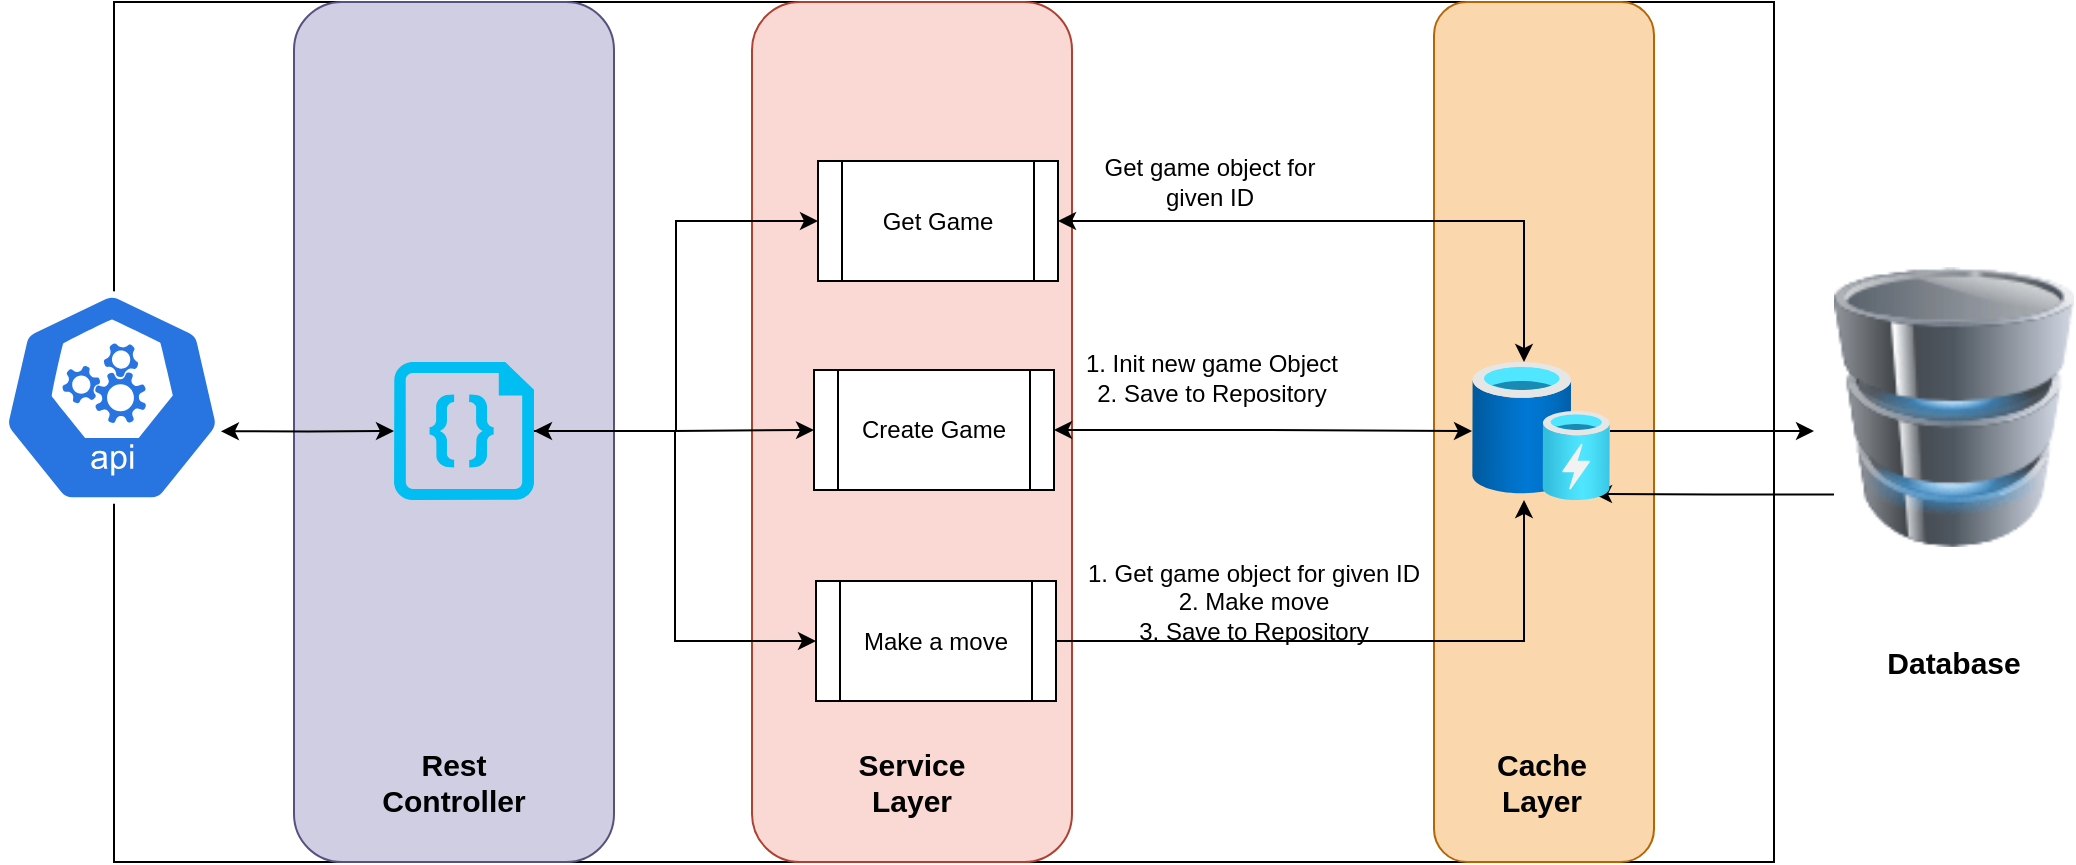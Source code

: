<mxfile version="14.4.9"><diagram id="pWhrqyWz43w0yvrfSbT0" name="Page-1"><mxGraphModel dx="2253" dy="800" grid="1" gridSize="10" guides="1" tooltips="1" connect="1" arrows="1" fold="1" page="1" pageScale="1" pageWidth="827" pageHeight="1169" math="0" shadow="0"><root><mxCell id="0"/><mxCell id="1" parent="0"/><mxCell id="61YsxQRjPfyKOO7QYDFJ-7" value="" style="rounded=0;whiteSpace=wrap;html=1;" vertex="1" parent="1"><mxGeometry x="-220" y="50" width="830" height="430" as="geometry"/></mxCell><mxCell id="61YsxQRjPfyKOO7QYDFJ-25" value="" style="rounded=1;whiteSpace=wrap;html=1;fillColor=#fad7ac;strokeColor=#b46504;" vertex="1" parent="1"><mxGeometry x="440" y="50" width="110" height="430" as="geometry"/></mxCell><mxCell id="61YsxQRjPfyKOO7QYDFJ-24" value="" style="rounded=1;whiteSpace=wrap;html=1;fillColor=#fad9d5;strokeColor=#ae4132;" vertex="1" parent="1"><mxGeometry x="99" y="50" width="160" height="430" as="geometry"/></mxCell><mxCell id="61YsxQRjPfyKOO7QYDFJ-23" value="" style="rounded=1;whiteSpace=wrap;html=1;fillColor=#d0cee2;strokeColor=#56517e;" vertex="1" parent="1"><mxGeometry x="-130" y="50" width="160" height="430" as="geometry"/></mxCell><mxCell id="61YsxQRjPfyKOO7QYDFJ-12" style="edgeStyle=orthogonalEdgeStyle;rounded=0;orthogonalLoop=1;jettySize=auto;html=1;exitX=1;exitY=0.5;exitDx=0;exitDy=0;exitPerimeter=0;" edge="1" parent="1" source="61YsxQRjPfyKOO7QYDFJ-21" target="61YsxQRjPfyKOO7QYDFJ-10"><mxGeometry relative="1" as="geometry"/></mxCell><mxCell id="61YsxQRjPfyKOO7QYDFJ-13" style="edgeStyle=orthogonalEdgeStyle;rounded=0;orthogonalLoop=1;jettySize=auto;html=1;exitX=1;exitY=0.5;exitDx=0;exitDy=0;exitPerimeter=0;entryX=0;entryY=0.5;entryDx=0;entryDy=0;startArrow=classic;startFill=1;" edge="1" parent="1" source="61YsxQRjPfyKOO7QYDFJ-21" target="61YsxQRjPfyKOO7QYDFJ-9"><mxGeometry relative="1" as="geometry"/></mxCell><mxCell id="61YsxQRjPfyKOO7QYDFJ-14" style="edgeStyle=orthogonalEdgeStyle;rounded=0;orthogonalLoop=1;jettySize=auto;html=1;entryX=0;entryY=0.5;entryDx=0;entryDy=0;" edge="1" parent="1" source="61YsxQRjPfyKOO7QYDFJ-21" target="61YsxQRjPfyKOO7QYDFJ-11"><mxGeometry relative="1" as="geometry"/></mxCell><mxCell id="61YsxQRjPfyKOO7QYDFJ-22" style="edgeStyle=orthogonalEdgeStyle;rounded=0;orthogonalLoop=1;jettySize=auto;html=1;exitX=0.995;exitY=0.63;exitDx=0;exitDy=0;exitPerimeter=0;startArrow=classic;startFill=1;" edge="1" parent="1" source="61YsxQRjPfyKOO7QYDFJ-1" target="61YsxQRjPfyKOO7QYDFJ-21"><mxGeometry relative="1" as="geometry"/></mxCell><mxCell id="61YsxQRjPfyKOO7QYDFJ-1" value="" style="html=1;dashed=0;whitespace=wrap;fillColor=#2875E2;strokeColor=#ffffff;points=[[0.005,0.63,0],[0.1,0.2,0],[0.9,0.2,0],[0.5,0,0],[0.995,0.63,0],[0.72,0.99,0],[0.5,1,0],[0.28,0.99,0]];shape=mxgraph.kubernetes.icon;prIcon=api" vertex="1" parent="1"><mxGeometry x="-276" y="182.75" width="110" height="130" as="geometry"/></mxCell><mxCell id="61YsxQRjPfyKOO7QYDFJ-6" style="edgeStyle=orthogonalEdgeStyle;rounded=0;orthogonalLoop=1;jettySize=auto;html=1;exitX=0;exitY=0.75;exitDx=0;exitDy=0;" edge="1" parent="1" source="61YsxQRjPfyKOO7QYDFJ-3"><mxGeometry relative="1" as="geometry"><mxPoint x="520" y="296" as="targetPoint"/></mxGeometry></mxCell><mxCell id="61YsxQRjPfyKOO7QYDFJ-3" value="" style="image;html=1;image=img/lib/clip_art/computers/Database_128x128.png" vertex="1" parent="1"><mxGeometry x="640" y="165" width="120" height="175" as="geometry"/></mxCell><mxCell id="61YsxQRjPfyKOO7QYDFJ-5" style="edgeStyle=orthogonalEdgeStyle;rounded=0;orthogonalLoop=1;jettySize=auto;html=1;" edge="1" parent="1" source="61YsxQRjPfyKOO7QYDFJ-4"><mxGeometry relative="1" as="geometry"><mxPoint x="630" y="264.5" as="targetPoint"/></mxGeometry></mxCell><mxCell id="61YsxQRjPfyKOO7QYDFJ-4" value="" style="aspect=fixed;html=1;points=[];align=center;image;fontSize=12;image=img/lib/azure2/general/Cache.svg;" vertex="1" parent="1"><mxGeometry x="459" y="230" width="69" height="69" as="geometry"/></mxCell><mxCell id="61YsxQRjPfyKOO7QYDFJ-15" style="edgeStyle=orthogonalEdgeStyle;rounded=0;orthogonalLoop=1;jettySize=auto;html=1;exitX=1;exitY=0.5;exitDx=0;exitDy=0;startArrow=classic;startFill=1;" edge="1" parent="1" source="61YsxQRjPfyKOO7QYDFJ-9" target="61YsxQRjPfyKOO7QYDFJ-4"><mxGeometry relative="1" as="geometry"><mxPoint x="470" y="212" as="targetPoint"/><Array as="points"><mxPoint x="485" y="160"/></Array></mxGeometry></mxCell><mxCell id="61YsxQRjPfyKOO7QYDFJ-9" value="Get Game" style="shape=process;whiteSpace=wrap;html=1;backgroundOutline=1;" vertex="1" parent="1"><mxGeometry x="132" y="129.5" width="120" height="60" as="geometry"/></mxCell><mxCell id="61YsxQRjPfyKOO7QYDFJ-16" style="edgeStyle=orthogonalEdgeStyle;rounded=0;orthogonalLoop=1;jettySize=auto;html=1;exitX=1;exitY=0.5;exitDx=0;exitDy=0;startArrow=classic;startFill=1;" edge="1" parent="1" source="61YsxQRjPfyKOO7QYDFJ-10" target="61YsxQRjPfyKOO7QYDFJ-4"><mxGeometry relative="1" as="geometry"><mxPoint x="231" y="264.6" as="targetPoint"/></mxGeometry></mxCell><mxCell id="61YsxQRjPfyKOO7QYDFJ-10" value="Create Game" style="shape=process;whiteSpace=wrap;html=1;backgroundOutline=1;" vertex="1" parent="1"><mxGeometry x="130" y="234" width="120" height="60" as="geometry"/></mxCell><mxCell id="61YsxQRjPfyKOO7QYDFJ-17" style="edgeStyle=orthogonalEdgeStyle;rounded=0;orthogonalLoop=1;jettySize=auto;html=1;exitX=1;exitY=0.5;exitDx=0;exitDy=0;" edge="1" parent="1" source="61YsxQRjPfyKOO7QYDFJ-11" target="61YsxQRjPfyKOO7QYDFJ-4"><mxGeometry relative="1" as="geometry"><mxPoint x="295.3" y="316.75" as="targetPoint"/><Array as="points"><mxPoint x="485" y="370"/></Array></mxGeometry></mxCell><mxCell id="61YsxQRjPfyKOO7QYDFJ-11" value="Make a move" style="shape=process;whiteSpace=wrap;html=1;backgroundOutline=1;" vertex="1" parent="1"><mxGeometry x="131" y="339.5" width="120" height="60" as="geometry"/></mxCell><mxCell id="61YsxQRjPfyKOO7QYDFJ-18" value="Get game object for given ID" style="text;html=1;strokeColor=none;fillColor=none;align=center;verticalAlign=middle;whiteSpace=wrap;rounded=0;" vertex="1" parent="1"><mxGeometry x="268" y="129.5" width="120" height="20" as="geometry"/></mxCell><mxCell id="61YsxQRjPfyKOO7QYDFJ-19" value="1. Init new game Object&lt;br&gt;2. Save to Repository" style="text;html=1;strokeColor=none;fillColor=none;align=center;verticalAlign=middle;whiteSpace=wrap;rounded=0;" vertex="1" parent="1"><mxGeometry x="259" y="219.5" width="140" height="37.75" as="geometry"/></mxCell><mxCell id="61YsxQRjPfyKOO7QYDFJ-20" value="1. Get game object for given ID&lt;br&gt;2. Make move&lt;br&gt;3. Save to Repository" style="text;html=1;strokeColor=none;fillColor=none;align=center;verticalAlign=middle;whiteSpace=wrap;rounded=0;" vertex="1" parent="1"><mxGeometry x="250" y="339.5" width="200" height="20" as="geometry"/></mxCell><mxCell id="61YsxQRjPfyKOO7QYDFJ-21" value="" style="verticalLabelPosition=bottom;html=1;verticalAlign=top;align=center;strokeColor=none;fillColor=#00BEF2;shape=mxgraph.azure.code_file;pointerEvents=1;" vertex="1" parent="1"><mxGeometry x="-80" y="230" width="70" height="69" as="geometry"/></mxCell><mxCell id="61YsxQRjPfyKOO7QYDFJ-26" value="&lt;b&gt;&lt;font style=&quot;font-size: 15px&quot;&gt;Rest Controller&lt;/font&gt;&lt;/b&gt;" style="text;html=1;strokeColor=none;fillColor=none;align=center;verticalAlign=middle;whiteSpace=wrap;rounded=0;" vertex="1" parent="1"><mxGeometry x="-95" y="430" width="90" height="20" as="geometry"/></mxCell><mxCell id="61YsxQRjPfyKOO7QYDFJ-27" value="&lt;b&gt;&lt;font style=&quot;font-size: 15px&quot;&gt;Service Layer&lt;/font&gt;&lt;/b&gt;" style="text;html=1;strokeColor=none;fillColor=none;align=center;verticalAlign=middle;whiteSpace=wrap;rounded=0;" vertex="1" parent="1"><mxGeometry x="134" y="430" width="90" height="20" as="geometry"/></mxCell><mxCell id="61YsxQRjPfyKOO7QYDFJ-28" value="&lt;b&gt;&lt;font style=&quot;font-size: 15px&quot;&gt;Cache Layer&lt;/font&gt;&lt;/b&gt;" style="text;html=1;strokeColor=none;fillColor=none;align=center;verticalAlign=middle;whiteSpace=wrap;rounded=0;" vertex="1" parent="1"><mxGeometry x="448.5" y="430" width="90" height="20" as="geometry"/></mxCell><mxCell id="61YsxQRjPfyKOO7QYDFJ-29" value="&lt;b&gt;&lt;font style=&quot;font-size: 15px&quot;&gt;Database&lt;/font&gt;&lt;/b&gt;" style="text;html=1;strokeColor=none;fillColor=none;align=center;verticalAlign=middle;whiteSpace=wrap;rounded=0;" vertex="1" parent="1"><mxGeometry x="655" y="370" width="90" height="20" as="geometry"/></mxCell></root></mxGraphModel></diagram></mxfile>